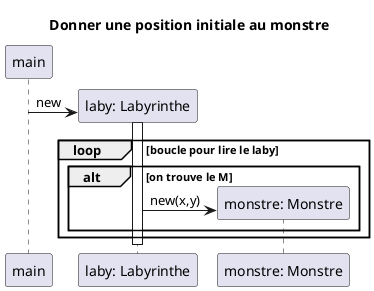@startuml
title Donner une position initiale au monstre

participant "main" as m
participant "laby: Labyrinthe" as laby
participant "monstre: Monstre" as monstre



create laby
m -> laby : new
activate laby
  loop boucle pour lire le laby
    alt on trouve le M
    create monstre
      laby -> monstre : new(x,y)
    end
  end
deactivate laby




@enduml